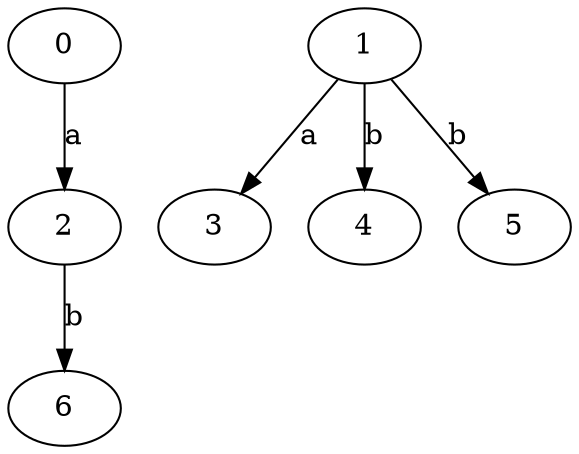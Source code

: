 strict digraph  {
0;
1;
2;
3;
4;
5;
6;
0 -> 2  [label=a];
1 -> 3  [label=a];
1 -> 4  [label=b];
1 -> 5  [label=b];
2 -> 6  [label=b];
}

